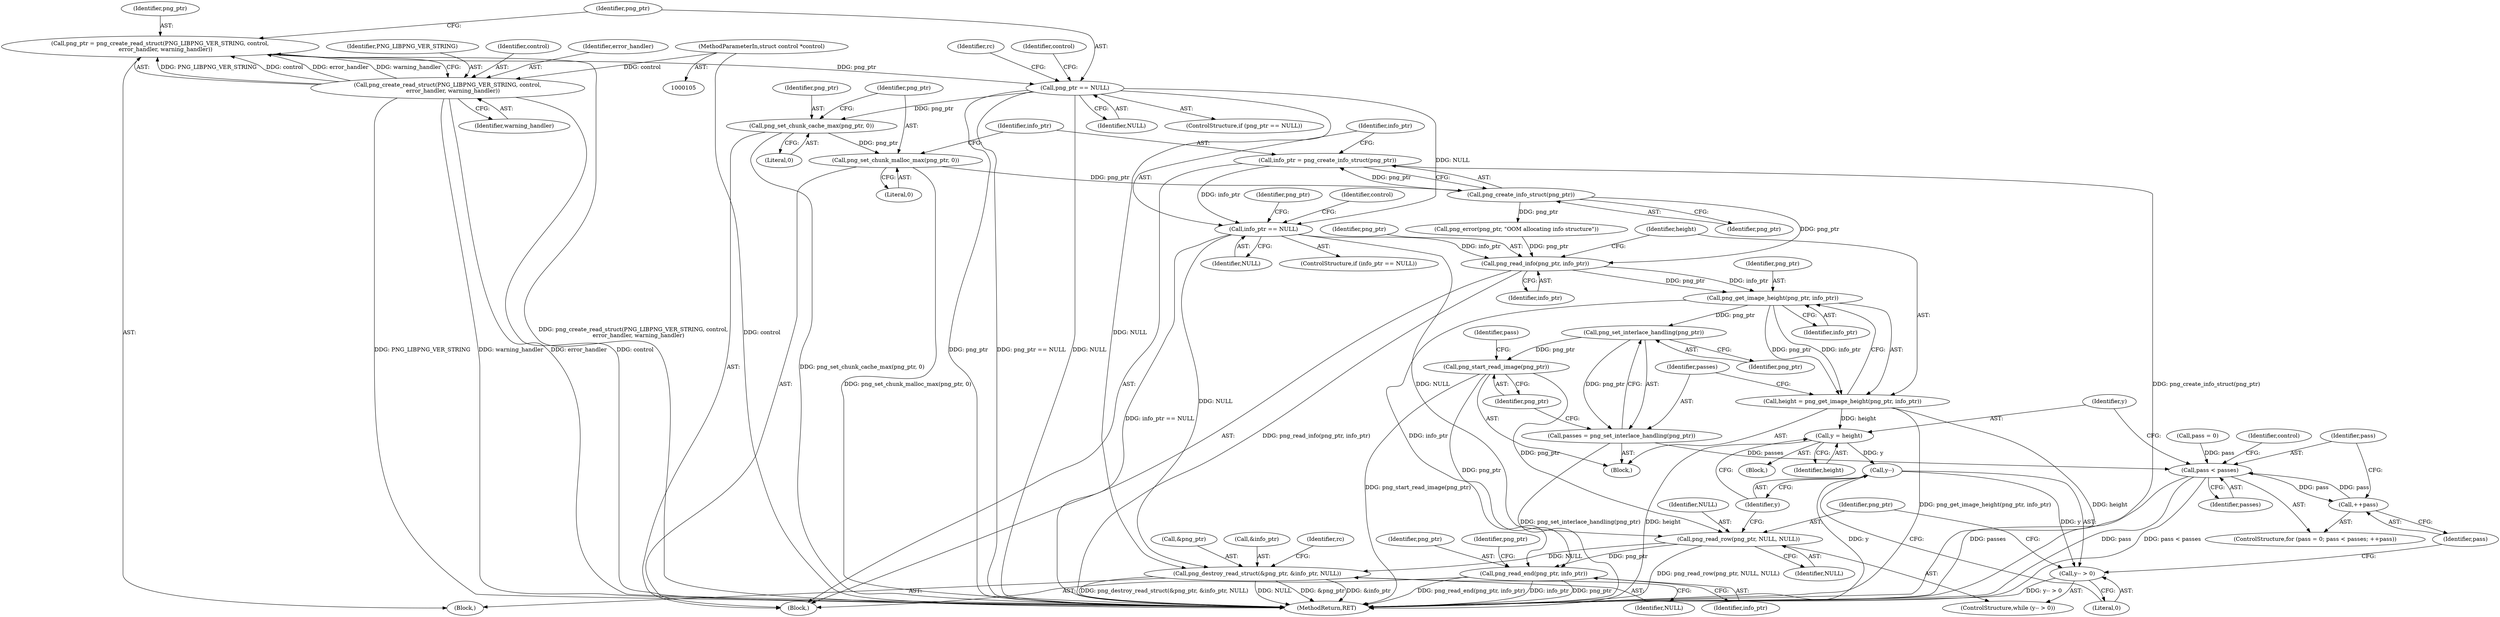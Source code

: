 digraph "0_Android_9d4853418ab2f754c2b63e091c29c5529b8b86ca_172@API" {
"1000163" [label="(Call,info_ptr = png_create_info_struct(png_ptr))"];
"1000165" [label="(Call,png_create_info_struct(png_ptr))"];
"1000159" [label="(Call,png_set_chunk_malloc_max(png_ptr, 0))"];
"1000156" [label="(Call,png_set_chunk_cache_max(png_ptr, 0))"];
"1000122" [label="(Call,png_ptr == NULL)"];
"1000114" [label="(Call,png_ptr = png_create_read_struct(PNG_LIBPNG_VER_STRING, control,\n      error_handler, warning_handler))"];
"1000116" [label="(Call,png_create_read_struct(PNG_LIBPNG_VER_STRING, control,\n      error_handler, warning_handler))"];
"1000106" [label="(MethodParameterIn,struct control *control)"];
"1000168" [label="(Call,info_ptr == NULL)"];
"1000185" [label="(Call,png_read_info(png_ptr, info_ptr))"];
"1000192" [label="(Call,png_get_image_height(png_ptr, info_ptr))"];
"1000190" [label="(Call,height = png_get_image_height(png_ptr, info_ptr))"];
"1000214" [label="(Call,y = height)"];
"1000219" [label="(Call,y--)"];
"1000218" [label="(Call,y-- > 0)"];
"1000198" [label="(Call,png_set_interlace_handling(png_ptr))"];
"1000196" [label="(Call,passes = png_set_interlace_handling(png_ptr))"];
"1000207" [label="(Call,pass < passes)"];
"1000210" [label="(Call,++pass)"];
"1000201" [label="(Call,png_start_read_image(png_ptr))"];
"1000222" [label="(Call,png_read_row(png_ptr, NULL, NULL))"];
"1000237" [label="(Call,png_read_end(png_ptr, info_ptr))"];
"1000240" [label="(Call,png_destroy_read_struct(&png_ptr, &info_ptr, NULL))"];
"1000241" [label="(Call,&png_ptr)"];
"1000157" [label="(Identifier,png_ptr)"];
"1000114" [label="(Call,png_ptr = png_create_read_struct(PNG_LIBPNG_VER_STRING, control,\n      error_handler, warning_handler))"];
"1000169" [label="(Identifier,info_ptr)"];
"1000201" [label="(Call,png_start_read_image(png_ptr))"];
"1000166" [label="(Identifier,png_ptr)"];
"1000160" [label="(Identifier,png_ptr)"];
"1000186" [label="(Identifier,png_ptr)"];
"1000221" [label="(Literal,0)"];
"1000143" [label="(Identifier,rc)"];
"1000167" [label="(ControlStructure,if (info_ptr == NULL))"];
"1000217" [label="(ControlStructure,while (y-- > 0))"];
"1000172" [label="(Identifier,png_ptr)"];
"1000214" [label="(Call,y = height)"];
"1000224" [label="(Identifier,NULL)"];
"1000123" [label="(Identifier,png_ptr)"];
"1000239" [label="(Identifier,info_ptr)"];
"1000219" [label="(Call,y--)"];
"1000117" [label="(Identifier,PNG_LIBPNG_VER_STRING)"];
"1000216" [label="(Identifier,height)"];
"1000107" [label="(Block,)"];
"1000193" [label="(Identifier,png_ptr)"];
"1000165" [label="(Call,png_create_info_struct(png_ptr))"];
"1000245" [label="(Identifier,NULL)"];
"1000116" [label="(Call,png_create_read_struct(PNG_LIBPNG_VER_STRING, control,\n      error_handler, warning_handler))"];
"1000178" [label="(Identifier,control)"];
"1000204" [label="(Call,pass = 0)"];
"1000161" [label="(Literal,0)"];
"1000240" [label="(Call,png_destroy_read_struct(&png_ptr, &info_ptr, NULL))"];
"1000230" [label="(Identifier,control)"];
"1000243" [label="(Call,&info_ptr)"];
"1000215" [label="(Identifier,y)"];
"1000120" [label="(Identifier,warning_handler)"];
"1000248" [label="(MethodReturn,RET)"];
"1000199" [label="(Identifier,png_ptr)"];
"1000196" [label="(Call,passes = png_set_interlace_handling(png_ptr))"];
"1000115" [label="(Identifier,png_ptr)"];
"1000188" [label="(Block,)"];
"1000212" [label="(Block,)"];
"1000191" [label="(Identifier,height)"];
"1000225" [label="(Identifier,NULL)"];
"1000209" [label="(Identifier,passes)"];
"1000124" [label="(Identifier,NULL)"];
"1000187" [label="(Identifier,info_ptr)"];
"1000247" [label="(Identifier,rc)"];
"1000198" [label="(Call,png_set_interlace_handling(png_ptr))"];
"1000220" [label="(Identifier,y)"];
"1000164" [label="(Identifier,info_ptr)"];
"1000163" [label="(Call,info_ptr = png_create_info_struct(png_ptr))"];
"1000159" [label="(Call,png_set_chunk_malloc_max(png_ptr, 0))"];
"1000207" [label="(Call,pass < passes)"];
"1000237" [label="(Call,png_read_end(png_ptr, info_ptr))"];
"1000156" [label="(Call,png_set_chunk_cache_max(png_ptr, 0))"];
"1000185" [label="(Call,png_read_info(png_ptr, info_ptr))"];
"1000203" [label="(ControlStructure,for (pass = 0; pass < passes; ++pass))"];
"1000194" [label="(Identifier,info_ptr)"];
"1000170" [label="(Identifier,NULL)"];
"1000208" [label="(Identifier,pass)"];
"1000118" [label="(Identifier,control)"];
"1000192" [label="(Call,png_get_image_height(png_ptr, info_ptr))"];
"1000205" [label="(Identifier,pass)"];
"1000238" [label="(Identifier,png_ptr)"];
"1000158" [label="(Literal,0)"];
"1000197" [label="(Identifier,passes)"];
"1000222" [label="(Call,png_read_row(png_ptr, NULL, NULL))"];
"1000242" [label="(Identifier,png_ptr)"];
"1000202" [label="(Identifier,png_ptr)"];
"1000121" [label="(ControlStructure,if (png_ptr == NULL))"];
"1000168" [label="(Call,info_ptr == NULL)"];
"1000171" [label="(Call,png_error(png_ptr, \"OOM allocating info structure\"))"];
"1000129" [label="(Identifier,control)"];
"1000119" [label="(Identifier,error_handler)"];
"1000190" [label="(Call,height = png_get_image_height(png_ptr, info_ptr))"];
"1000218" [label="(Call,y-- > 0)"];
"1000122" [label="(Call,png_ptr == NULL)"];
"1000223" [label="(Identifier,png_ptr)"];
"1000210" [label="(Call,++pass)"];
"1000154" [label="(Block,)"];
"1000211" [label="(Identifier,pass)"];
"1000106" [label="(MethodParameterIn,struct control *control)"];
"1000163" -> "1000154"  [label="AST: "];
"1000163" -> "1000165"  [label="CFG: "];
"1000164" -> "1000163"  [label="AST: "];
"1000165" -> "1000163"  [label="AST: "];
"1000169" -> "1000163"  [label="CFG: "];
"1000163" -> "1000248"  [label="DDG: png_create_info_struct(png_ptr)"];
"1000165" -> "1000163"  [label="DDG: png_ptr"];
"1000163" -> "1000168"  [label="DDG: info_ptr"];
"1000165" -> "1000166"  [label="CFG: "];
"1000166" -> "1000165"  [label="AST: "];
"1000159" -> "1000165"  [label="DDG: png_ptr"];
"1000165" -> "1000171"  [label="DDG: png_ptr"];
"1000165" -> "1000185"  [label="DDG: png_ptr"];
"1000159" -> "1000154"  [label="AST: "];
"1000159" -> "1000161"  [label="CFG: "];
"1000160" -> "1000159"  [label="AST: "];
"1000161" -> "1000159"  [label="AST: "];
"1000164" -> "1000159"  [label="CFG: "];
"1000159" -> "1000248"  [label="DDG: png_set_chunk_malloc_max(png_ptr, 0)"];
"1000156" -> "1000159"  [label="DDG: png_ptr"];
"1000156" -> "1000154"  [label="AST: "];
"1000156" -> "1000158"  [label="CFG: "];
"1000157" -> "1000156"  [label="AST: "];
"1000158" -> "1000156"  [label="AST: "];
"1000160" -> "1000156"  [label="CFG: "];
"1000156" -> "1000248"  [label="DDG: png_set_chunk_cache_max(png_ptr, 0)"];
"1000122" -> "1000156"  [label="DDG: png_ptr"];
"1000122" -> "1000121"  [label="AST: "];
"1000122" -> "1000124"  [label="CFG: "];
"1000123" -> "1000122"  [label="AST: "];
"1000124" -> "1000122"  [label="AST: "];
"1000129" -> "1000122"  [label="CFG: "];
"1000143" -> "1000122"  [label="CFG: "];
"1000122" -> "1000248"  [label="DDG: png_ptr"];
"1000122" -> "1000248"  [label="DDG: png_ptr == NULL"];
"1000122" -> "1000248"  [label="DDG: NULL"];
"1000114" -> "1000122"  [label="DDG: png_ptr"];
"1000122" -> "1000168"  [label="DDG: NULL"];
"1000122" -> "1000240"  [label="DDG: NULL"];
"1000114" -> "1000107"  [label="AST: "];
"1000114" -> "1000116"  [label="CFG: "];
"1000115" -> "1000114"  [label="AST: "];
"1000116" -> "1000114"  [label="AST: "];
"1000123" -> "1000114"  [label="CFG: "];
"1000114" -> "1000248"  [label="DDG: png_create_read_struct(PNG_LIBPNG_VER_STRING, control,\n      error_handler, warning_handler)"];
"1000116" -> "1000114"  [label="DDG: PNG_LIBPNG_VER_STRING"];
"1000116" -> "1000114"  [label="DDG: control"];
"1000116" -> "1000114"  [label="DDG: error_handler"];
"1000116" -> "1000114"  [label="DDG: warning_handler"];
"1000116" -> "1000120"  [label="CFG: "];
"1000117" -> "1000116"  [label="AST: "];
"1000118" -> "1000116"  [label="AST: "];
"1000119" -> "1000116"  [label="AST: "];
"1000120" -> "1000116"  [label="AST: "];
"1000116" -> "1000248"  [label="DDG: control"];
"1000116" -> "1000248"  [label="DDG: PNG_LIBPNG_VER_STRING"];
"1000116" -> "1000248"  [label="DDG: warning_handler"];
"1000116" -> "1000248"  [label="DDG: error_handler"];
"1000106" -> "1000116"  [label="DDG: control"];
"1000106" -> "1000105"  [label="AST: "];
"1000106" -> "1000248"  [label="DDG: control"];
"1000168" -> "1000167"  [label="AST: "];
"1000168" -> "1000170"  [label="CFG: "];
"1000169" -> "1000168"  [label="AST: "];
"1000170" -> "1000168"  [label="AST: "];
"1000172" -> "1000168"  [label="CFG: "];
"1000178" -> "1000168"  [label="CFG: "];
"1000168" -> "1000248"  [label="DDG: info_ptr == NULL"];
"1000168" -> "1000185"  [label="DDG: info_ptr"];
"1000168" -> "1000222"  [label="DDG: NULL"];
"1000168" -> "1000240"  [label="DDG: NULL"];
"1000185" -> "1000154"  [label="AST: "];
"1000185" -> "1000187"  [label="CFG: "];
"1000186" -> "1000185"  [label="AST: "];
"1000187" -> "1000185"  [label="AST: "];
"1000191" -> "1000185"  [label="CFG: "];
"1000185" -> "1000248"  [label="DDG: png_read_info(png_ptr, info_ptr)"];
"1000171" -> "1000185"  [label="DDG: png_ptr"];
"1000185" -> "1000192"  [label="DDG: png_ptr"];
"1000185" -> "1000192"  [label="DDG: info_ptr"];
"1000192" -> "1000190"  [label="AST: "];
"1000192" -> "1000194"  [label="CFG: "];
"1000193" -> "1000192"  [label="AST: "];
"1000194" -> "1000192"  [label="AST: "];
"1000190" -> "1000192"  [label="CFG: "];
"1000192" -> "1000190"  [label="DDG: png_ptr"];
"1000192" -> "1000190"  [label="DDG: info_ptr"];
"1000192" -> "1000198"  [label="DDG: png_ptr"];
"1000192" -> "1000237"  [label="DDG: info_ptr"];
"1000190" -> "1000188"  [label="AST: "];
"1000191" -> "1000190"  [label="AST: "];
"1000197" -> "1000190"  [label="CFG: "];
"1000190" -> "1000248"  [label="DDG: height"];
"1000190" -> "1000248"  [label="DDG: png_get_image_height(png_ptr, info_ptr)"];
"1000190" -> "1000214"  [label="DDG: height"];
"1000214" -> "1000212"  [label="AST: "];
"1000214" -> "1000216"  [label="CFG: "];
"1000215" -> "1000214"  [label="AST: "];
"1000216" -> "1000214"  [label="AST: "];
"1000220" -> "1000214"  [label="CFG: "];
"1000214" -> "1000248"  [label="DDG: height"];
"1000214" -> "1000219"  [label="DDG: y"];
"1000219" -> "1000218"  [label="AST: "];
"1000219" -> "1000220"  [label="CFG: "];
"1000220" -> "1000219"  [label="AST: "];
"1000221" -> "1000219"  [label="CFG: "];
"1000219" -> "1000248"  [label="DDG: y"];
"1000219" -> "1000218"  [label="DDG: y"];
"1000218" -> "1000217"  [label="AST: "];
"1000218" -> "1000221"  [label="CFG: "];
"1000221" -> "1000218"  [label="AST: "];
"1000223" -> "1000218"  [label="CFG: "];
"1000211" -> "1000218"  [label="CFG: "];
"1000218" -> "1000248"  [label="DDG: y-- > 0"];
"1000198" -> "1000196"  [label="AST: "];
"1000198" -> "1000199"  [label="CFG: "];
"1000199" -> "1000198"  [label="AST: "];
"1000196" -> "1000198"  [label="CFG: "];
"1000198" -> "1000196"  [label="DDG: png_ptr"];
"1000198" -> "1000201"  [label="DDG: png_ptr"];
"1000196" -> "1000188"  [label="AST: "];
"1000197" -> "1000196"  [label="AST: "];
"1000202" -> "1000196"  [label="CFG: "];
"1000196" -> "1000248"  [label="DDG: png_set_interlace_handling(png_ptr)"];
"1000196" -> "1000207"  [label="DDG: passes"];
"1000207" -> "1000203"  [label="AST: "];
"1000207" -> "1000209"  [label="CFG: "];
"1000208" -> "1000207"  [label="AST: "];
"1000209" -> "1000207"  [label="AST: "];
"1000215" -> "1000207"  [label="CFG: "];
"1000230" -> "1000207"  [label="CFG: "];
"1000207" -> "1000248"  [label="DDG: passes"];
"1000207" -> "1000248"  [label="DDG: pass"];
"1000207" -> "1000248"  [label="DDG: pass < passes"];
"1000210" -> "1000207"  [label="DDG: pass"];
"1000204" -> "1000207"  [label="DDG: pass"];
"1000207" -> "1000210"  [label="DDG: pass"];
"1000210" -> "1000203"  [label="AST: "];
"1000210" -> "1000211"  [label="CFG: "];
"1000211" -> "1000210"  [label="AST: "];
"1000208" -> "1000210"  [label="CFG: "];
"1000201" -> "1000188"  [label="AST: "];
"1000201" -> "1000202"  [label="CFG: "];
"1000202" -> "1000201"  [label="AST: "];
"1000205" -> "1000201"  [label="CFG: "];
"1000201" -> "1000248"  [label="DDG: png_start_read_image(png_ptr)"];
"1000201" -> "1000222"  [label="DDG: png_ptr"];
"1000201" -> "1000237"  [label="DDG: png_ptr"];
"1000222" -> "1000217"  [label="AST: "];
"1000222" -> "1000225"  [label="CFG: "];
"1000223" -> "1000222"  [label="AST: "];
"1000224" -> "1000222"  [label="AST: "];
"1000225" -> "1000222"  [label="AST: "];
"1000220" -> "1000222"  [label="CFG: "];
"1000222" -> "1000248"  [label="DDG: png_read_row(png_ptr, NULL, NULL)"];
"1000222" -> "1000237"  [label="DDG: png_ptr"];
"1000222" -> "1000240"  [label="DDG: NULL"];
"1000237" -> "1000154"  [label="AST: "];
"1000237" -> "1000239"  [label="CFG: "];
"1000238" -> "1000237"  [label="AST: "];
"1000239" -> "1000237"  [label="AST: "];
"1000242" -> "1000237"  [label="CFG: "];
"1000237" -> "1000248"  [label="DDG: png_read_end(png_ptr, info_ptr)"];
"1000237" -> "1000248"  [label="DDG: info_ptr"];
"1000237" -> "1000248"  [label="DDG: png_ptr"];
"1000240" -> "1000107"  [label="AST: "];
"1000240" -> "1000245"  [label="CFG: "];
"1000241" -> "1000240"  [label="AST: "];
"1000243" -> "1000240"  [label="AST: "];
"1000245" -> "1000240"  [label="AST: "];
"1000247" -> "1000240"  [label="CFG: "];
"1000240" -> "1000248"  [label="DDG: png_destroy_read_struct(&png_ptr, &info_ptr, NULL)"];
"1000240" -> "1000248"  [label="DDG: NULL"];
"1000240" -> "1000248"  [label="DDG: &png_ptr"];
"1000240" -> "1000248"  [label="DDG: &info_ptr"];
}
